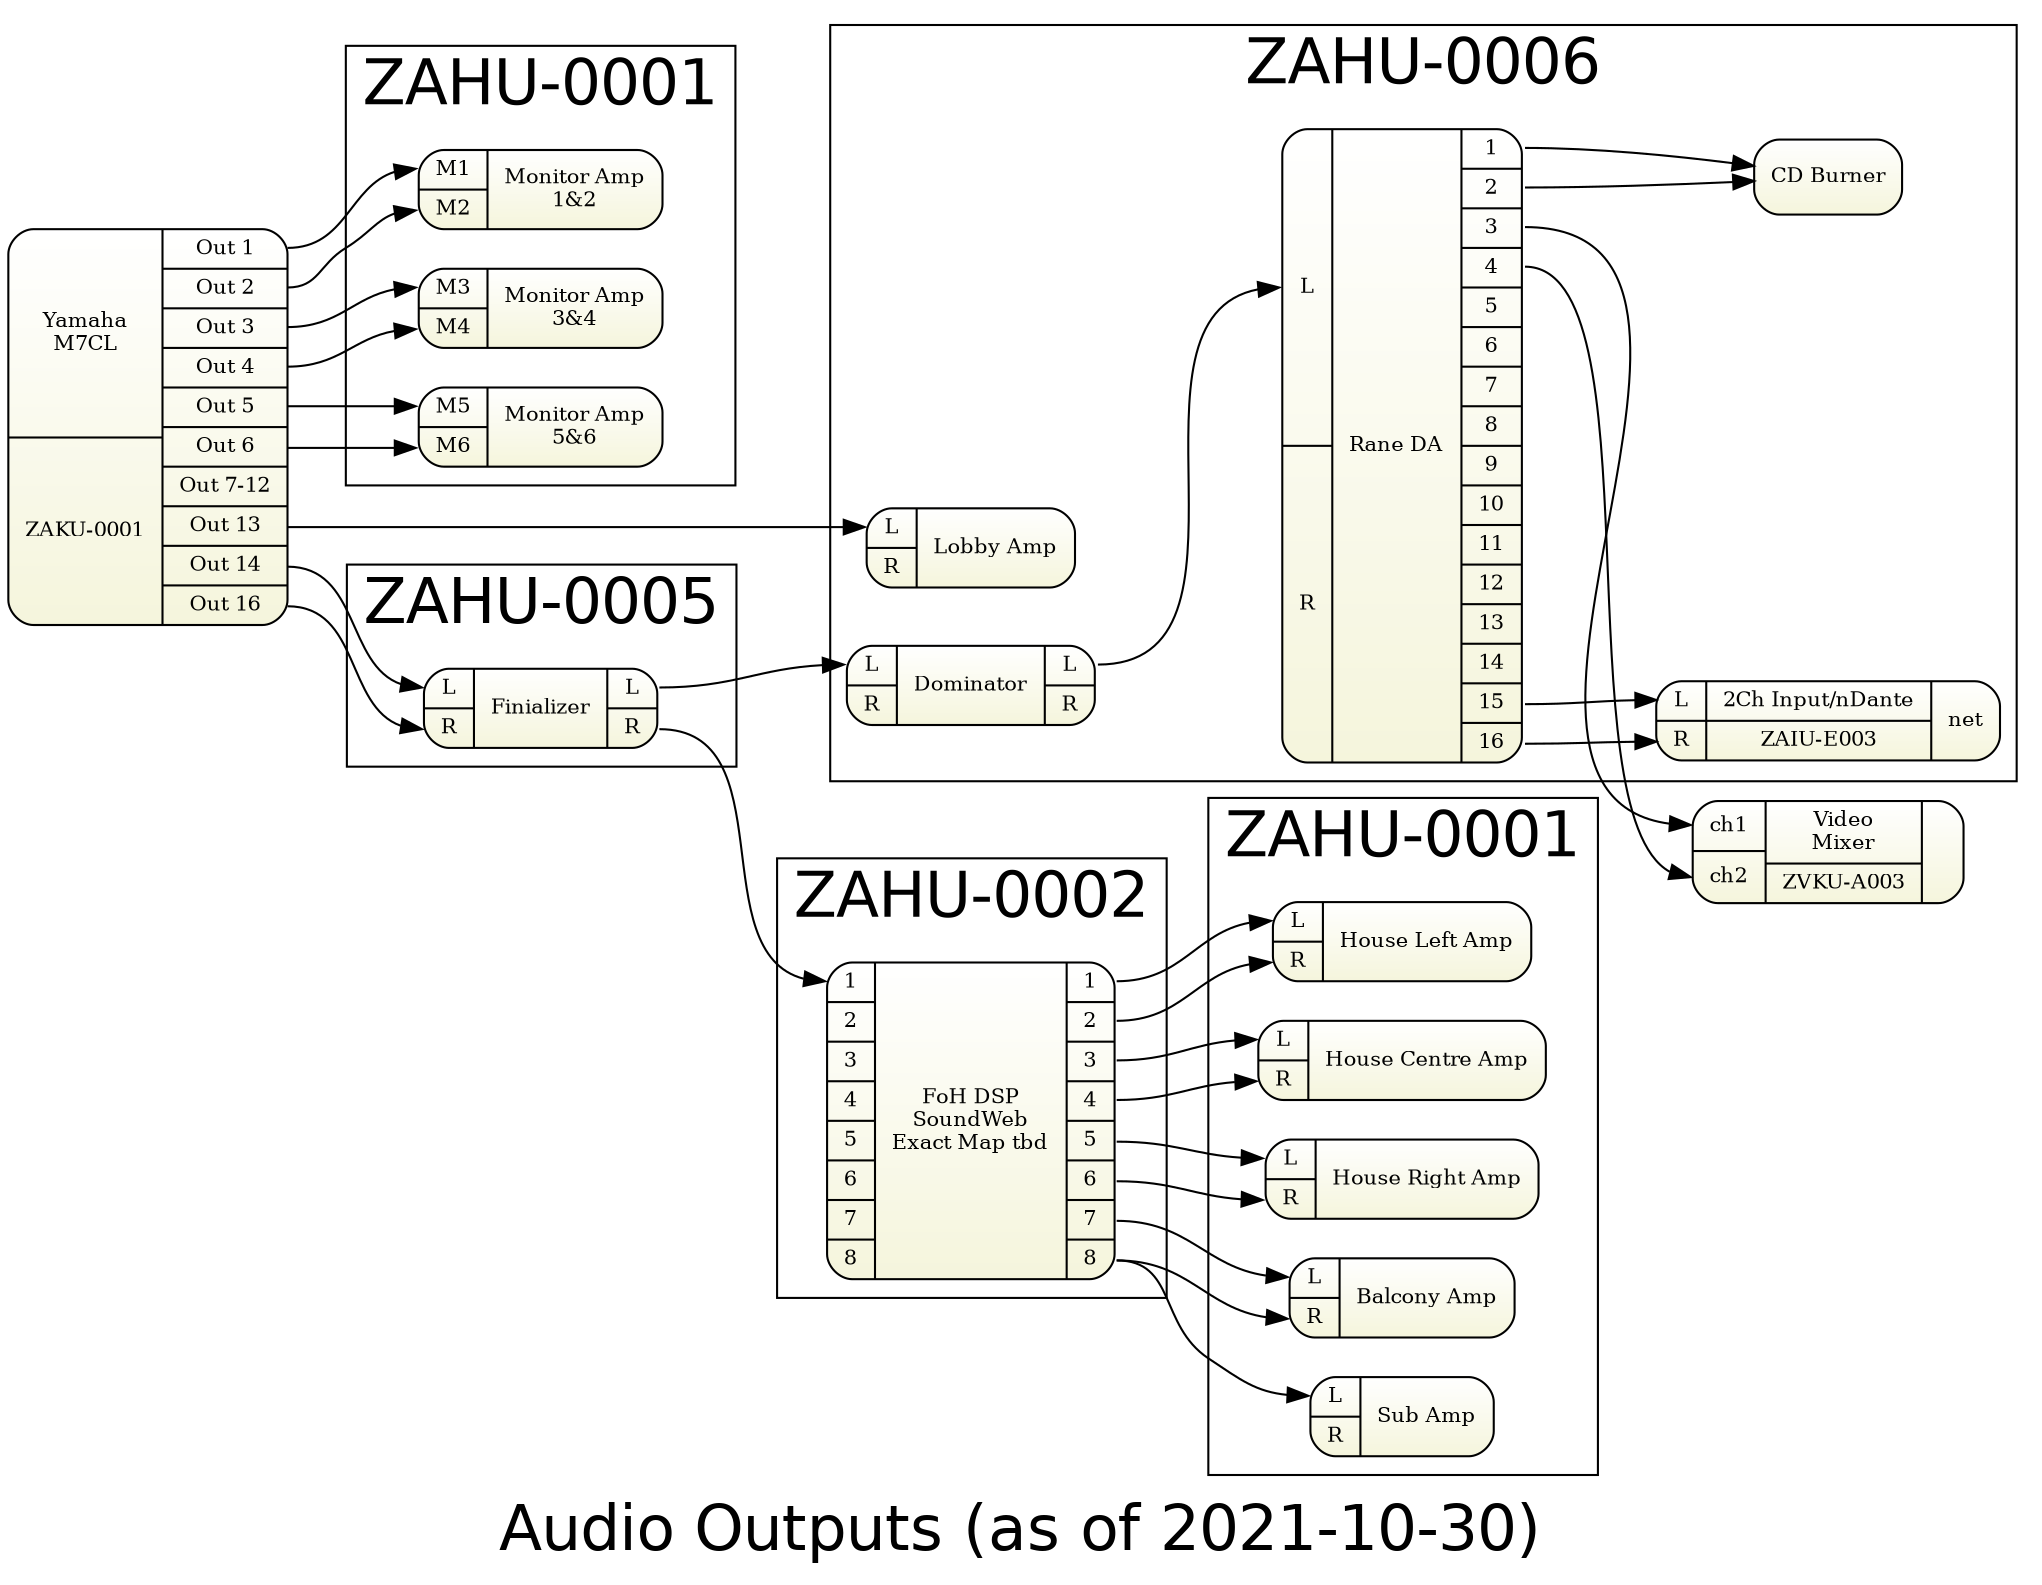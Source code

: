 digraph outputs { 
graph [overlap = true, fontsize = 30, rankdir=LR 
      label="Audio Outputs (as of 2021-10-30)",
      fontname = Helvetica]

node [shape=Mrecord, tooltip="" ,  fontsize = 10,
      fillcolor="white:beige" , style=filled  
      gradientangle=270]

m7 [label="
{ 
  {    Yamaha\nM7CL|ZAKU-0001} 
|{
  <o1>Out 1 
| <o2>Out 2
| <o3>Out 3
| <o4>Out 4
| <o5>Out 5
| <o6>Out 6
|  Out 7-12
| <o13>Out 13
| <o14>Out 14
| <o16>Out 16
}
}
"]

subgraph cluster_monitors { label="ZAHU-0001"

mon12 [label="
{{
  <i1>M1
| <i2>M2
} | Monitor Amp\n1&2}
"]
  
mon34 [label="
{{
  <i1>M3
| <i2>M4
} | Monitor Amp\n3&4}
"]  
 
mon56 [label="
{{
  <i1>M5
| <i2>M6
} | Monitor Amp\n5&6}
"]   
 }
m7:o1 -> mon12:i1
m7:o2 -> mon12:i2
 
m7:o3 -> mon34:i1
m7:o4 -> mon34:i2

m7:o5 -> mon56:i1
m7:o6 -> mon56:i2

m7:o13 -> lobby:il

subgraph cluster_foh1 {label="ZAHU-0005" 

final [label="
{
  {
  <il>L  
| <ir>R  
} |
  {Finializer} 
|{
  <ol>L  
| <or>R  
}
}
"]

}
subgraph cluster_foh2 { label="ZAHU-0006"
dom [label="
{
  {
  <il>L  
| <ir>R  
} |
  {Dominator} 
|{
  <ol>L  
| <or>R  
}
}
"]

rane [label="
{
  {
  <il>L  
| <ir>R  
} |
  {Rane DA} 
|{
  <o1>1  
| <o2>2
| <o3>3
| <o4>4
| <o5>5
| <o6>6
| <o7>7
| <o8>8
| <o9>9
| <o10>10
| <o11>11
| <o12>12
| <o13>13
| <o14>14
| <o15>15
| <o16>16
}
}
"]

zaiue001 [label="
{
  {
  <ch1>L  
| <ch2>R  
} |
  {2Ch Input/nDante|ZAIU-E003} 
|{
  <net>net   
}
}
"]

lobby [label="
{
  {
  <il>L  
| <ir>R  
} |
  {Lobby Amp} 

}
"]

burner [label="CD Burner"]

}

final:or -> soundweb:i1

soundweb:o1 -> amphousel:i1
soundweb:o2 -> amphousel:i2

soundweb:o3 -> amphousec:i1
soundweb:o4 -> amphousec:i2

soundweb:o5 -> amphouser:i1
soundweb:o6 -> amphouser:i2

soundweb:o7 -> ampbalcony:i1
soundweb:o8 -> ampbalcony:i2

soundweb:o8 -> ampsub:i1

subgraph cluster_mains { label="ZAHU-0001"

ampbalcony [label="
{{
  <i1>L
| <i2>R
} | Balcony Amp }
"]  

ampsub [label="
{{
  <i1>L
| <i2>R
} | Sub Amp }
"]  

amphousel [label="
{{
  <i1>L
| <i2>R
} | House Left Amp }
"] 

amphousec [label="
{{
  <i1>L
| <i2>R
} | House Centre Amp }
"] 

amphouser [label="
{{
  <i1>L
| <i2>R
} | House Right Amp }
"] 

}

subgraph cluster_bss { label="ZAHU-0002"
soundweb [label="
{{
  <i1>1
| <i2>2
| <i3>3
| <i4>4
| <i5>5
| <i6>6
| <i7>7
| <i8>8
} | FoH DSP\nSoundWeb\nExact Map tbd |
{
  <o1>1
| <o2>2
| <o3>3
| <o4>4
| <o5>5
| <o6>6
| <o7>7
| <o8>8
}}
"] 
}

m7:o14 -> final:il
m7:o16 -> final:ir

final:ol -> dom:il
dom:ol -> rane:il

videomix  [label="{{<i1>ch1|<i2>ch2 } |{Video\nMixer|ZVKU-A003}|<o1>}"]

rane:o1 -> burner:i1
rane:o2 -> burner:i2
rane:o3 -> videomix:i1
rane:o4 -> videomix:i2
rane:o15 -> zaiue001:ch1
rane:o16 -> zaiue001:ch2
} 